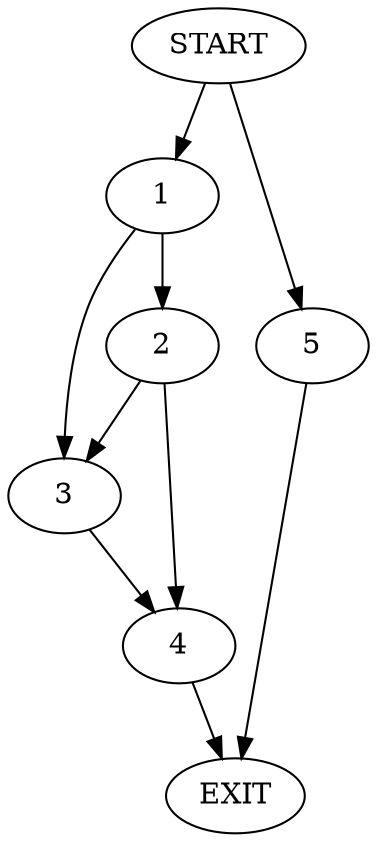 digraph {
0 [label="START"]
6 [label="EXIT"]
0 -> 1
1 -> 2
1 -> 3
2 -> 4
2 -> 3
3 -> 4
4 -> 6
0 -> 5
5 -> 6
}
